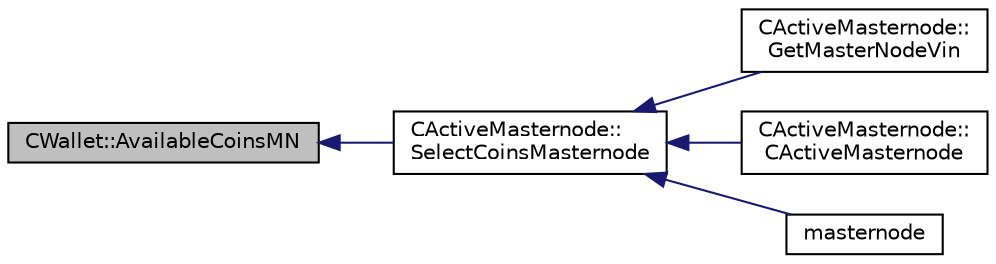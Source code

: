 digraph "CWallet::AvailableCoinsMN"
{
  edge [fontname="Helvetica",fontsize="10",labelfontname="Helvetica",labelfontsize="10"];
  node [fontname="Helvetica",fontsize="10",shape=record];
  rankdir="LR";
  Node168 [label="CWallet::AvailableCoinsMN",height=0.2,width=0.4,color="black", fillcolor="grey75", style="filled", fontcolor="black"];
  Node168 -> Node169 [dir="back",color="midnightblue",fontsize="10",style="solid",fontname="Helvetica"];
  Node169 [label="CActiveMasternode::\lSelectCoinsMasternode",height=0.2,width=0.4,color="black", fillcolor="white", style="filled",URL="$class_c_active_masternode.html#ac4fc5fb1681bf0a0f3d30e706fb0577a"];
  Node169 -> Node170 [dir="back",color="midnightblue",fontsize="10",style="solid",fontname="Helvetica"];
  Node170 [label="CActiveMasternode::\lGetMasterNodeVin",height=0.2,width=0.4,color="black", fillcolor="white", style="filled",URL="$class_c_active_masternode.html#adc93036b86ee9ef6abe5e0b783a51283"];
  Node169 -> Node171 [dir="back",color="midnightblue",fontsize="10",style="solid",fontname="Helvetica"];
  Node171 [label="CActiveMasternode::\lCActiveMasternode",height=0.2,width=0.4,color="black", fillcolor="white", style="filled",URL="$class_c_active_masternode.html#a7ffb946d1b2aad0054d3b3efce8c0543"];
  Node169 -> Node172 [dir="back",color="midnightblue",fontsize="10",style="solid",fontname="Helvetica"];
  Node172 [label="masternode",height=0.2,width=0.4,color="black", fillcolor="white", style="filled",URL="$rpcstashedsend_8cpp.html#a30609e443aeb47c29ed0878d16b1b5e1"];
}
